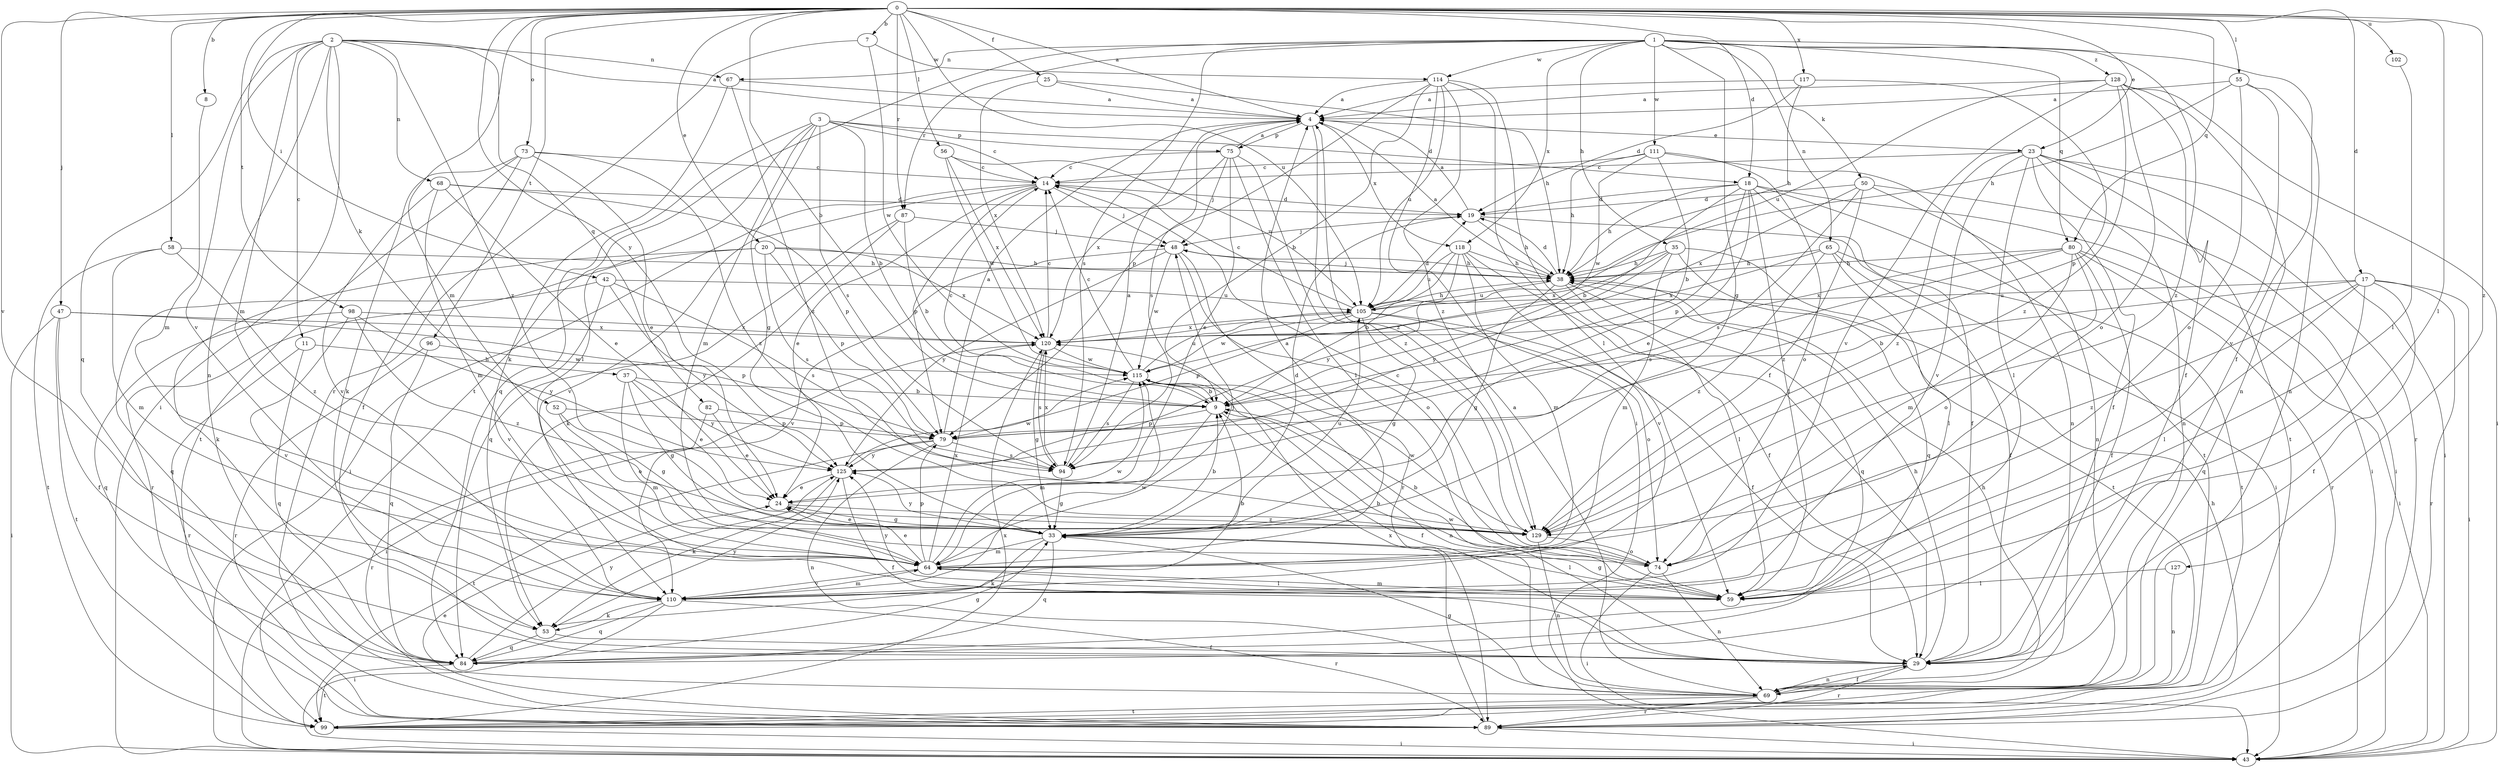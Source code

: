 strict digraph  {
0;
1;
2;
3;
4;
7;
8;
9;
11;
14;
17;
18;
19;
20;
23;
24;
25;
29;
33;
35;
37;
38;
42;
43;
47;
48;
50;
52;
53;
55;
56;
58;
59;
64;
65;
67;
68;
69;
73;
74;
75;
79;
80;
82;
84;
87;
89;
94;
96;
98;
99;
102;
105;
110;
111;
114;
115;
117;
118;
120;
125;
127;
128;
129;
0 -> 4  [label=a];
0 -> 7  [label=b];
0 -> 8  [label=b];
0 -> 9  [label=b];
0 -> 17  [label=d];
0 -> 18  [label=d];
0 -> 20  [label=e];
0 -> 23  [label=e];
0 -> 25  [label=f];
0 -> 42  [label=i];
0 -> 47  [label=j];
0 -> 55  [label=l];
0 -> 56  [label=l];
0 -> 58  [label=l];
0 -> 59  [label=l];
0 -> 64  [label=m];
0 -> 73  [label=o];
0 -> 80  [label=q];
0 -> 87  [label=r];
0 -> 96  [label=t];
0 -> 98  [label=t];
0 -> 102  [label=u];
0 -> 105  [label=u];
0 -> 110  [label=v];
0 -> 117  [label=x];
0 -> 125  [label=y];
0 -> 127  [label=z];
1 -> 29  [label=f];
1 -> 33  [label=g];
1 -> 35  [label=h];
1 -> 50  [label=k];
1 -> 65  [label=n];
1 -> 67  [label=n];
1 -> 80  [label=q];
1 -> 87  [label=r];
1 -> 94  [label=s];
1 -> 99  [label=t];
1 -> 111  [label=w];
1 -> 114  [label=w];
1 -> 118  [label=x];
1 -> 128  [label=z];
1 -> 129  [label=z];
2 -> 4  [label=a];
2 -> 11  [label=c];
2 -> 43  [label=i];
2 -> 52  [label=k];
2 -> 64  [label=m];
2 -> 67  [label=n];
2 -> 68  [label=n];
2 -> 69  [label=n];
2 -> 82  [label=q];
2 -> 84  [label=q];
2 -> 110  [label=v];
2 -> 129  [label=z];
3 -> 9  [label=b];
3 -> 14  [label=c];
3 -> 18  [label=d];
3 -> 33  [label=g];
3 -> 59  [label=l];
3 -> 64  [label=m];
3 -> 75  [label=p];
3 -> 84  [label=q];
3 -> 94  [label=s];
4 -> 23  [label=e];
4 -> 75  [label=p];
4 -> 94  [label=s];
4 -> 118  [label=x];
4 -> 129  [label=z];
7 -> 89  [label=r];
7 -> 114  [label=w];
7 -> 115  [label=w];
8 -> 64  [label=m];
9 -> 14  [label=c];
9 -> 29  [label=f];
9 -> 64  [label=m];
9 -> 79  [label=p];
11 -> 37  [label=h];
11 -> 84  [label=q];
11 -> 89  [label=r];
14 -> 19  [label=d];
14 -> 24  [label=e];
14 -> 43  [label=i];
14 -> 48  [label=j];
14 -> 79  [label=p];
14 -> 110  [label=v];
17 -> 9  [label=b];
17 -> 29  [label=f];
17 -> 43  [label=i];
17 -> 59  [label=l];
17 -> 84  [label=q];
17 -> 89  [label=r];
17 -> 105  [label=u];
17 -> 129  [label=z];
18 -> 9  [label=b];
18 -> 19  [label=d];
18 -> 24  [label=e];
18 -> 29  [label=f];
18 -> 38  [label=h];
18 -> 43  [label=i];
18 -> 59  [label=l];
18 -> 79  [label=p];
18 -> 99  [label=t];
19 -> 4  [label=a];
19 -> 38  [label=h];
19 -> 43  [label=i];
19 -> 48  [label=j];
20 -> 38  [label=h];
20 -> 53  [label=k];
20 -> 79  [label=p];
20 -> 89  [label=r];
20 -> 94  [label=s];
20 -> 120  [label=x];
23 -> 14  [label=c];
23 -> 29  [label=f];
23 -> 43  [label=i];
23 -> 59  [label=l];
23 -> 69  [label=n];
23 -> 89  [label=r];
23 -> 99  [label=t];
23 -> 110  [label=v];
23 -> 129  [label=z];
24 -> 33  [label=g];
24 -> 129  [label=z];
25 -> 4  [label=a];
25 -> 38  [label=h];
25 -> 120  [label=x];
29 -> 38  [label=h];
29 -> 69  [label=n];
29 -> 89  [label=r];
29 -> 115  [label=w];
33 -> 9  [label=b];
33 -> 19  [label=d];
33 -> 24  [label=e];
33 -> 53  [label=k];
33 -> 59  [label=l];
33 -> 64  [label=m];
33 -> 84  [label=q];
33 -> 105  [label=u];
33 -> 125  [label=y];
35 -> 38  [label=h];
35 -> 64  [label=m];
35 -> 84  [label=q];
35 -> 99  [label=t];
35 -> 120  [label=x];
35 -> 125  [label=y];
37 -> 9  [label=b];
37 -> 24  [label=e];
37 -> 33  [label=g];
37 -> 74  [label=o];
37 -> 125  [label=y];
38 -> 4  [label=a];
38 -> 19  [label=d];
38 -> 33  [label=g];
38 -> 48  [label=j];
38 -> 59  [label=l];
38 -> 84  [label=q];
38 -> 105  [label=u];
42 -> 84  [label=q];
42 -> 94  [label=s];
42 -> 105  [label=u];
42 -> 110  [label=v];
42 -> 125  [label=y];
47 -> 29  [label=f];
47 -> 43  [label=i];
47 -> 79  [label=p];
47 -> 99  [label=t];
47 -> 120  [label=x];
48 -> 38  [label=h];
48 -> 74  [label=o];
48 -> 89  [label=r];
48 -> 110  [label=v];
48 -> 115  [label=w];
48 -> 125  [label=y];
50 -> 19  [label=d];
50 -> 43  [label=i];
50 -> 69  [label=n];
50 -> 94  [label=s];
50 -> 120  [label=x];
50 -> 129  [label=z];
52 -> 33  [label=g];
52 -> 64  [label=m];
52 -> 79  [label=p];
53 -> 29  [label=f];
53 -> 84  [label=q];
53 -> 125  [label=y];
55 -> 4  [label=a];
55 -> 38  [label=h];
55 -> 69  [label=n];
55 -> 74  [label=o];
55 -> 110  [label=v];
56 -> 14  [label=c];
56 -> 105  [label=u];
56 -> 115  [label=w];
56 -> 120  [label=x];
58 -> 38  [label=h];
58 -> 64  [label=m];
58 -> 99  [label=t];
58 -> 129  [label=z];
59 -> 9  [label=b];
59 -> 33  [label=g];
59 -> 64  [label=m];
59 -> 125  [label=y];
64 -> 4  [label=a];
64 -> 24  [label=e];
64 -> 48  [label=j];
64 -> 59  [label=l];
64 -> 79  [label=p];
64 -> 110  [label=v];
64 -> 115  [label=w];
64 -> 120  [label=x];
65 -> 29  [label=f];
65 -> 38  [label=h];
65 -> 59  [label=l];
65 -> 99  [label=t];
65 -> 120  [label=x];
65 -> 129  [label=z];
67 -> 4  [label=a];
67 -> 53  [label=k];
67 -> 129  [label=z];
68 -> 19  [label=d];
68 -> 24  [label=e];
68 -> 64  [label=m];
68 -> 79  [label=p];
68 -> 110  [label=v];
69 -> 4  [label=a];
69 -> 29  [label=f];
69 -> 33  [label=g];
69 -> 38  [label=h];
69 -> 89  [label=r];
69 -> 99  [label=t];
73 -> 14  [label=c];
73 -> 24  [label=e];
73 -> 29  [label=f];
73 -> 53  [label=k];
73 -> 99  [label=t];
73 -> 129  [label=z];
74 -> 9  [label=b];
74 -> 14  [label=c];
74 -> 43  [label=i];
74 -> 69  [label=n];
75 -> 4  [label=a];
75 -> 14  [label=c];
75 -> 24  [label=e];
75 -> 48  [label=j];
75 -> 59  [label=l];
75 -> 120  [label=x];
75 -> 129  [label=z];
79 -> 4  [label=a];
79 -> 69  [label=n];
79 -> 94  [label=s];
79 -> 99  [label=t];
79 -> 125  [label=y];
80 -> 29  [label=f];
80 -> 38  [label=h];
80 -> 43  [label=i];
80 -> 64  [label=m];
80 -> 74  [label=o];
80 -> 89  [label=r];
80 -> 94  [label=s];
80 -> 120  [label=x];
82 -> 24  [label=e];
82 -> 79  [label=p];
82 -> 89  [label=r];
84 -> 33  [label=g];
84 -> 99  [label=t];
84 -> 125  [label=y];
87 -> 9  [label=b];
87 -> 48  [label=j];
87 -> 53  [label=k];
87 -> 84  [label=q];
89 -> 24  [label=e];
89 -> 38  [label=h];
89 -> 43  [label=i];
89 -> 120  [label=x];
94 -> 4  [label=a];
94 -> 33  [label=g];
94 -> 120  [label=x];
96 -> 84  [label=q];
96 -> 89  [label=r];
96 -> 115  [label=w];
98 -> 84  [label=q];
98 -> 110  [label=v];
98 -> 120  [label=x];
98 -> 125  [label=y];
98 -> 129  [label=z];
99 -> 43  [label=i];
99 -> 120  [label=x];
102 -> 59  [label=l];
105 -> 14  [label=c];
105 -> 19  [label=d];
105 -> 29  [label=f];
105 -> 33  [label=g];
105 -> 38  [label=h];
105 -> 74  [label=o];
105 -> 79  [label=p];
105 -> 115  [label=w];
105 -> 120  [label=x];
110 -> 9  [label=b];
110 -> 43  [label=i];
110 -> 53  [label=k];
110 -> 64  [label=m];
110 -> 84  [label=q];
110 -> 89  [label=r];
110 -> 115  [label=w];
111 -> 9  [label=b];
111 -> 14  [label=c];
111 -> 38  [label=h];
111 -> 69  [label=n];
111 -> 74  [label=o];
111 -> 115  [label=w];
114 -> 4  [label=a];
114 -> 9  [label=b];
114 -> 29  [label=f];
114 -> 43  [label=i];
114 -> 59  [label=l];
114 -> 79  [label=p];
114 -> 105  [label=u];
114 -> 129  [label=z];
115 -> 9  [label=b];
115 -> 14  [label=c];
115 -> 69  [label=n];
115 -> 94  [label=s];
115 -> 105  [label=u];
117 -> 4  [label=a];
117 -> 19  [label=d];
117 -> 38  [label=h];
117 -> 79  [label=p];
118 -> 9  [label=b];
118 -> 29  [label=f];
118 -> 38  [label=h];
118 -> 64  [label=m];
118 -> 105  [label=u];
118 -> 110  [label=v];
118 -> 125  [label=y];
120 -> 14  [label=c];
120 -> 33  [label=g];
120 -> 43  [label=i];
120 -> 94  [label=s];
120 -> 115  [label=w];
125 -> 24  [label=e];
125 -> 29  [label=f];
125 -> 53  [label=k];
125 -> 115  [label=w];
127 -> 59  [label=l];
127 -> 69  [label=n];
128 -> 4  [label=a];
128 -> 29  [label=f];
128 -> 43  [label=i];
128 -> 69  [label=n];
128 -> 74  [label=o];
128 -> 105  [label=u];
128 -> 110  [label=v];
128 -> 129  [label=z];
129 -> 69  [label=n];
129 -> 74  [label=o];
129 -> 115  [label=w];
}
